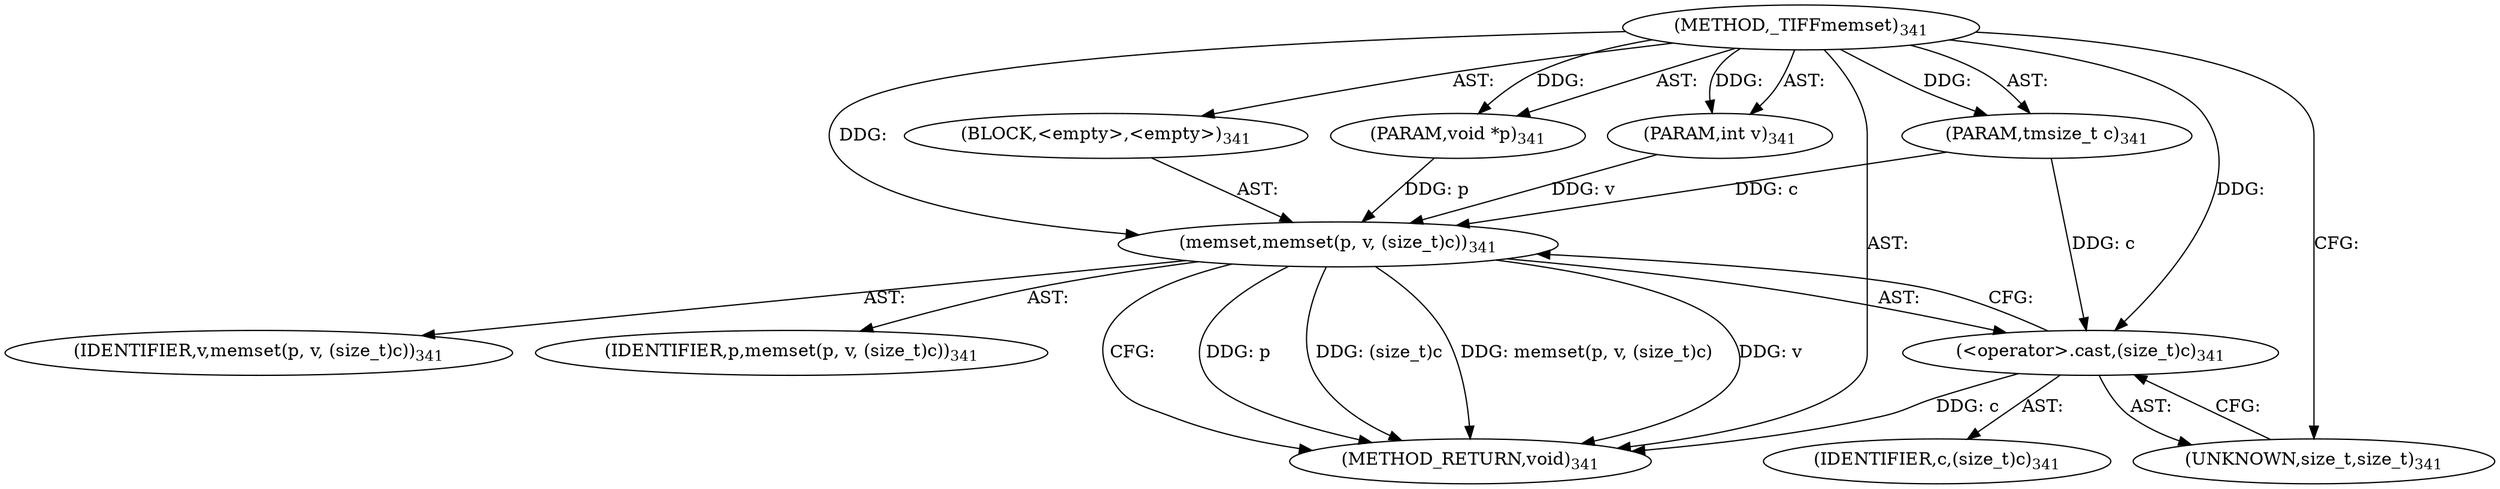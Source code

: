 digraph "_TIFFmemset" {  
"34168" [label = <(METHOD,_TIFFmemset)<SUB>341</SUB>> ]
"34169" [label = <(PARAM,void *p)<SUB>341</SUB>> ]
"34170" [label = <(PARAM,int v)<SUB>341</SUB>> ]
"34171" [label = <(PARAM,tmsize_t c)<SUB>341</SUB>> ]
"34172" [label = <(BLOCK,&lt;empty&gt;,&lt;empty&gt;)<SUB>341</SUB>> ]
"34173" [label = <(memset,memset(p, v, (size_t)c))<SUB>341</SUB>> ]
"34174" [label = <(IDENTIFIER,p,memset(p, v, (size_t)c))<SUB>341</SUB>> ]
"34175" [label = <(IDENTIFIER,v,memset(p, v, (size_t)c))<SUB>341</SUB>> ]
"34176" [label = <(&lt;operator&gt;.cast,(size_t)c)<SUB>341</SUB>> ]
"34177" [label = <(UNKNOWN,size_t,size_t)<SUB>341</SUB>> ]
"34178" [label = <(IDENTIFIER,c,(size_t)c)<SUB>341</SUB>> ]
"34179" [label = <(METHOD_RETURN,void)<SUB>341</SUB>> ]
  "34168" -> "34169"  [ label = "AST: "] 
  "34168" -> "34170"  [ label = "AST: "] 
  "34168" -> "34171"  [ label = "AST: "] 
  "34168" -> "34172"  [ label = "AST: "] 
  "34168" -> "34179"  [ label = "AST: "] 
  "34172" -> "34173"  [ label = "AST: "] 
  "34173" -> "34174"  [ label = "AST: "] 
  "34173" -> "34175"  [ label = "AST: "] 
  "34173" -> "34176"  [ label = "AST: "] 
  "34176" -> "34177"  [ label = "AST: "] 
  "34176" -> "34178"  [ label = "AST: "] 
  "34173" -> "34179"  [ label = "CFG: "] 
  "34176" -> "34173"  [ label = "CFG: "] 
  "34177" -> "34176"  [ label = "CFG: "] 
  "34168" -> "34177"  [ label = "CFG: "] 
  "34173" -> "34179"  [ label = "DDG: p"] 
  "34173" -> "34179"  [ label = "DDG: v"] 
  "34176" -> "34179"  [ label = "DDG: c"] 
  "34173" -> "34179"  [ label = "DDG: (size_t)c"] 
  "34173" -> "34179"  [ label = "DDG: memset(p, v, (size_t)c)"] 
  "34168" -> "34169"  [ label = "DDG: "] 
  "34168" -> "34170"  [ label = "DDG: "] 
  "34168" -> "34171"  [ label = "DDG: "] 
  "34169" -> "34173"  [ label = "DDG: p"] 
  "34168" -> "34173"  [ label = "DDG: "] 
  "34170" -> "34173"  [ label = "DDG: v"] 
  "34171" -> "34173"  [ label = "DDG: c"] 
  "34171" -> "34176"  [ label = "DDG: c"] 
  "34168" -> "34176"  [ label = "DDG: "] 
}
